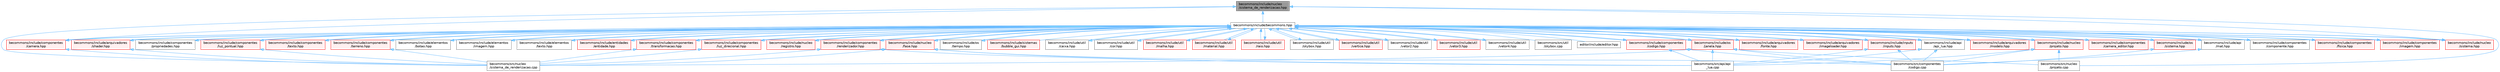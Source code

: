 digraph "becommons/include/nucleo/sistema_de_renderizacao.hpp"
{
 // LATEX_PDF_SIZE
  bgcolor="transparent";
  edge [fontname=Helvetica,fontsize=10,labelfontname=Helvetica,labelfontsize=10];
  node [fontname=Helvetica,fontsize=10,shape=box,height=0.2,width=0.4];
  Node1 [id="Node000001",label="becommons/include/nucleo\l/sistema_de_renderizacao.hpp",height=0.2,width=0.4,color="gray40", fillcolor="grey60", style="filled", fontcolor="black",tooltip="Gerencia a renderizacao."];
  Node1 -> Node2 [id="edge1_Node000001_Node000002",dir="back",color="steelblue1",style="solid",tooltip=" "];
  Node2 [id="Node000002",label="becommons/include/becommons.hpp",height=0.2,width=0.4,color="grey40", fillcolor="white", style="filled",URL="$becommons_8hpp.html",tooltip=" "];
  Node2 -> Node3 [id="edge2_Node000002_Node000003",dir="back",color="steelblue1",style="solid",tooltip=" "];
  Node3 [id="Node000003",label="becommons/include/api\l/api_lua.hpp",height=0.2,width=0.4,color="grey40", fillcolor="white", style="filled",URL="$api__lua_8hpp.html",tooltip="Gerencia a configuração do luabridge para api lua."];
  Node3 -> Node2 [id="edge3_Node000003_Node000002",dir="back",color="steelblue1",style="solid",tooltip=" "];
  Node3 -> Node4 [id="edge4_Node000003_Node000004",dir="back",color="steelblue1",style="solid",tooltip=" "];
  Node4 [id="Node000004",label="becommons/src/api/api\l_lua.cpp",height=0.2,width=0.4,color="grey40", fillcolor="white", style="filled",URL="$api__lua_8cpp.html",tooltip=" "];
  Node3 -> Node5 [id="edge5_Node000003_Node000005",dir="back",color="steelblue1",style="solid",tooltip=" "];
  Node5 [id="Node000005",label="becommons/src/componentes\l/codigo.cpp",height=0.2,width=0.4,color="grey40", fillcolor="white", style="filled",URL="$codigo_8cpp.html",tooltip=" "];
  Node2 -> Node6 [id="edge6_Node000002_Node000006",dir="back",color="steelblue1",style="solid",tooltip=" "];
  Node6 [id="Node000006",label="becommons/include/api\l/mat.hpp",height=0.2,width=0.4,color="grey40", fillcolor="white", style="filled",URL="$mat_8hpp.html",tooltip="Gerencia funçoes matemáticas."];
  Node6 -> Node2 [id="edge7_Node000006_Node000002",dir="back",color="steelblue1",style="solid",tooltip=" "];
  Node6 -> Node5 [id="edge8_Node000006_Node000005",dir="back",color="steelblue1",style="solid",tooltip=" "];
  Node2 -> Node7 [id="edge9_Node000002_Node000007",dir="back",color="steelblue1",style="solid",tooltip=" "];
  Node7 [id="Node000007",label="becommons/include/arquivadores\l/fonte.hpp",height=0.2,width=0.4,color="red", fillcolor="#FFF0F0", style="filled",URL="$fonte_8hpp.html",tooltip="Define estruturas básicas para renderização de textos."];
  Node7 -> Node2 [id="edge10_Node000007_Node000002",dir="back",color="steelblue1",style="solid",tooltip=" "];
  Node2 -> Node11 [id="edge11_Node000002_Node000011",dir="back",color="steelblue1",style="solid",tooltip=" "];
  Node11 [id="Node000011",label="becommons/include/arquivadores\l/imageloader.hpp",height=0.2,width=0.4,color="red", fillcolor="#FFF0F0", style="filled",URL="$imageloader_8hpp.html",tooltip="Gerencia as imagems/texturas carregadas na engine."];
  Node11 -> Node2 [id="edge12_Node000011_Node000002",dir="back",color="steelblue1",style="solid",tooltip=" "];
  Node2 -> Node16 [id="edge13_Node000002_Node000016",dir="back",color="steelblue1",style="solid",tooltip=" "];
  Node16 [id="Node000016",label="becommons/include/arquivadores\l/modelo.hpp",height=0.2,width=0.4,color="red", fillcolor="#FFF0F0", style="filled",URL="$modelo_8hpp.html",tooltip="Carrega um modelo usando a biblioteca assimp com base em um diretório."];
  Node16 -> Node2 [id="edge14_Node000016_Node000002",dir="back",color="steelblue1",style="solid",tooltip=" "];
  Node2 -> Node17 [id="edge15_Node000002_Node000017",dir="back",color="steelblue1",style="solid",tooltip=" "];
  Node17 [id="Node000017",label="becommons/include/arquivadores\l/shader.hpp",height=0.2,width=0.4,color="red", fillcolor="#FFF0F0", style="filled",URL="$shader_8hpp.html",tooltip="Gerencia os shaders GLSL."];
  Node17 -> Node2 [id="edge16_Node000017_Node000002",dir="back",color="steelblue1",style="solid",tooltip=" "];
  Node17 -> Node22 [id="edge17_Node000017_Node000022",dir="back",color="steelblue1",style="solid",tooltip=" "];
  Node22 [id="Node000022",label="becommons/src/nucleo\l/sistema_de_renderizacao.cpp",height=0.2,width=0.4,color="grey40", fillcolor="white", style="filled",URL="$sistema__de__renderizacao_8cpp.html",tooltip=" "];
  Node2 -> Node23 [id="edge18_Node000002_Node000023",dir="back",color="steelblue1",style="solid",tooltip=" "];
  Node23 [id="Node000023",label="becommons/include/componentes\l/camera.hpp",height=0.2,width=0.4,color="red", fillcolor="#FFF0F0", style="filled",URL="$camera_8hpp.html",tooltip="Estrutura básica de câmera."];
  Node23 -> Node2 [id="edge19_Node000023_Node000002",dir="back",color="steelblue1",style="solid",tooltip=" "];
  Node23 -> Node1 [id="edge20_Node000023_Node000001",dir="back",color="steelblue1",style="solid",tooltip=" "];
  Node23 -> Node22 [id="edge21_Node000023_Node000022",dir="back",color="steelblue1",style="solid",tooltip=" "];
  Node2 -> Node25 [id="edge22_Node000002_Node000025",dir="back",color="steelblue1",style="solid",tooltip=" "];
  Node25 [id="Node000025",label="becommons/include/componentes\l/camera_editor.hpp",height=0.2,width=0.4,color="red", fillcolor="#FFF0F0", style="filled",URL="$camera__editor_8hpp.html",tooltip=" "];
  Node25 -> Node2 [id="edge23_Node000025_Node000002",dir="back",color="steelblue1",style="solid",tooltip=" "];
  Node2 -> Node30 [id="edge24_Node000002_Node000030",dir="back",color="steelblue1",style="solid",tooltip=" "];
  Node30 [id="Node000030",label="becommons/include/componentes\l/codigo.hpp",height=0.2,width=0.4,color="red", fillcolor="#FFF0F0", style="filled",URL="$codigo_8hpp.html",tooltip="Componente de código para entidades ECS."];
  Node30 -> Node2 [id="edge25_Node000030_Node000002",dir="back",color="steelblue1",style="solid",tooltip=" "];
  Node30 -> Node4 [id="edge26_Node000030_Node000004",dir="back",color="steelblue1",style="solid",tooltip=" "];
  Node30 -> Node5 [id="edge27_Node000030_Node000005",dir="back",color="steelblue1",style="solid",tooltip=" "];
  Node2 -> Node32 [id="edge28_Node000002_Node000032",dir="back",color="steelblue1",style="solid",tooltip=" "];
  Node32 [id="Node000032",label="becommons/include/componentes\l/componente.hpp",height=0.2,width=0.4,color="grey40", fillcolor="white", style="filled",URL="$componente_8hpp.html",tooltip="Estrutura base para componetes."];
  Node32 -> Node2 [id="edge29_Node000032_Node000002",dir="back",color="steelblue1",style="solid",tooltip=" "];
  Node2 -> Node33 [id="edge30_Node000002_Node000033",dir="back",color="steelblue1",style="solid",tooltip=" "];
  Node33 [id="Node000033",label="becommons/include/componentes\l/fisica.hpp",height=0.2,width=0.4,color="red", fillcolor="#FFF0F0", style="filled",URL="$fisica_8hpp.html",tooltip="Componente de física para entidades ECS."];
  Node33 -> Node2 [id="edge31_Node000033_Node000002",dir="back",color="steelblue1",style="solid",tooltip=" "];
  Node2 -> Node36 [id="edge32_Node000002_Node000036",dir="back",color="steelblue1",style="solid",tooltip=" "];
  Node36 [id="Node000036",label="becommons/include/componentes\l/imagem.hpp",height=0.2,width=0.4,color="red", fillcolor="#FFF0F0", style="filled",URL="$componentes_2imagem_8hpp.html",tooltip=" "];
  Node36 -> Node2 [id="edge33_Node000036_Node000002",dir="back",color="steelblue1",style="solid",tooltip=" "];
  Node2 -> Node37 [id="edge34_Node000002_Node000037",dir="back",color="steelblue1",style="solid",tooltip=" "];
  Node37 [id="Node000037",label="becommons/include/componentes\l/luz_direcional.hpp",height=0.2,width=0.4,color="red", fillcolor="#FFF0F0", style="filled",URL="$luz__direcional_8hpp.html",tooltip=" "];
  Node37 -> Node2 [id="edge35_Node000037_Node000002",dir="back",color="steelblue1",style="solid",tooltip=" "];
  Node37 -> Node22 [id="edge36_Node000037_Node000022",dir="back",color="steelblue1",style="solid",tooltip=" "];
  Node2 -> Node38 [id="edge37_Node000002_Node000038",dir="back",color="steelblue1",style="solid",tooltip=" "];
  Node38 [id="Node000038",label="becommons/include/componentes\l/luz_pontual.hpp",height=0.2,width=0.4,color="red", fillcolor="#FFF0F0", style="filled",URL="$luz__pontual_8hpp.html",tooltip=" "];
  Node38 -> Node2 [id="edge38_Node000038_Node000002",dir="back",color="steelblue1",style="solid",tooltip=" "];
  Node38 -> Node22 [id="edge39_Node000038_Node000022",dir="back",color="steelblue1",style="solid",tooltip=" "];
  Node2 -> Node39 [id="edge40_Node000002_Node000039",dir="back",color="steelblue1",style="solid",tooltip=" "];
  Node39 [id="Node000039",label="becommons/include/componentes\l/propriedades.hpp",height=0.2,width=0.4,color="grey40", fillcolor="white", style="filled",URL="$propriedades_8hpp.html",tooltip=" "];
  Node39 -> Node2 [id="edge41_Node000039_Node000002",dir="back",color="steelblue1",style="solid",tooltip=" "];
  Node2 -> Node40 [id="edge42_Node000002_Node000040",dir="back",color="steelblue1",style="solid",tooltip=" "];
  Node40 [id="Node000040",label="becommons/include/componentes\l/renderizador.hpp",height=0.2,width=0.4,color="red", fillcolor="#FFF0F0", style="filled",URL="$renderizador_8hpp.html",tooltip=" "];
  Node40 -> Node2 [id="edge43_Node000040_Node000002",dir="back",color="steelblue1",style="solid",tooltip=" "];
  Node40 -> Node4 [id="edge44_Node000040_Node000004",dir="back",color="steelblue1",style="solid",tooltip=" "];
  Node40 -> Node22 [id="edge45_Node000040_Node000022",dir="back",color="steelblue1",style="solid",tooltip=" "];
  Node2 -> Node41 [id="edge46_Node000002_Node000041",dir="back",color="steelblue1",style="solid",tooltip=" "];
  Node41 [id="Node000041",label="becommons/include/componentes\l/terreno.hpp",height=0.2,width=0.4,color="red", fillcolor="#FFF0F0", style="filled",URL="$terreno_8hpp.html",tooltip=" "];
  Node41 -> Node2 [id="edge47_Node000041_Node000002",dir="back",color="steelblue1",style="solid",tooltip=" "];
  Node41 -> Node22 [id="edge48_Node000041_Node000022",dir="back",color="steelblue1",style="solid",tooltip=" "];
  Node2 -> Node42 [id="edge49_Node000002_Node000042",dir="back",color="steelblue1",style="solid",tooltip=" "];
  Node42 [id="Node000042",label="becommons/include/componentes\l/texto.hpp",height=0.2,width=0.4,color="red", fillcolor="#FFF0F0", style="filled",URL="$componentes_2texto_8hpp.html",tooltip=" "];
  Node42 -> Node2 [id="edge50_Node000042_Node000002",dir="back",color="steelblue1",style="solid",tooltip=" "];
  Node2 -> Node43 [id="edge51_Node000002_Node000043",dir="back",color="steelblue1",style="solid",tooltip=" "];
  Node43 [id="Node000043",label="becommons/include/componentes\l/transformacao.hpp",height=0.2,width=0.4,color="red", fillcolor="#FFF0F0", style="filled",URL="$transformacao_8hpp.html",tooltip="Calcula a mtriz de modelo para um objeto 3d qualquer."];
  Node43 -> Node2 [id="edge52_Node000043_Node000002",dir="back",color="steelblue1",style="solid",tooltip=" "];
  Node43 -> Node22 [id="edge53_Node000043_Node000022",dir="back",color="steelblue1",style="solid",tooltip=" "];
  Node2 -> Node45 [id="edge54_Node000002_Node000045",dir="back",color="steelblue1",style="solid",tooltip=" "];
  Node45 [id="Node000045",label="becommons/include/elementos\l/botao.hpp",height=0.2,width=0.4,color="grey40", fillcolor="white", style="filled",URL="$botao_8hpp.html",tooltip=" "];
  Node45 -> Node2 [id="edge55_Node000045_Node000002",dir="back",color="steelblue1",style="solid",tooltip=" "];
  Node2 -> Node46 [id="edge56_Node000002_Node000046",dir="back",color="steelblue1",style="solid",tooltip=" "];
  Node46 [id="Node000046",label="becommons/include/elementos\l/imagem.hpp",height=0.2,width=0.4,color="grey40", fillcolor="white", style="filled",URL="$elementos_2imagem_8hpp.html",tooltip="Gerencia a configuração do luabridge para api lua."];
  Node46 -> Node2 [id="edge57_Node000046_Node000002",dir="back",color="steelblue1",style="solid",tooltip=" "];
  Node2 -> Node47 [id="edge58_Node000002_Node000047",dir="back",color="steelblue1",style="solid",tooltip=" "];
  Node47 [id="Node000047",label="becommons/include/elementos\l/texto.hpp",height=0.2,width=0.4,color="grey40", fillcolor="white", style="filled",URL="$elementos_2texto_8hpp.html",tooltip=" "];
  Node47 -> Node2 [id="edge59_Node000047_Node000002",dir="back",color="steelblue1",style="solid",tooltip=" "];
  Node2 -> Node48 [id="edge60_Node000002_Node000048",dir="back",color="steelblue1",style="solid",tooltip=" "];
  Node48 [id="Node000048",label="becommons/include/entidades\l/entidade.hpp",height=0.2,width=0.4,color="red", fillcolor="#FFF0F0", style="filled",URL="$entidade_8hpp.html",tooltip="Inclusoes e defini��es relacionadas � entidade."];
  Node48 -> Node2 [id="edge61_Node000048_Node000002",dir="back",color="steelblue1",style="solid",tooltip=" "];
  Node2 -> Node49 [id="edge62_Node000002_Node000049",dir="back",color="steelblue1",style="solid",tooltip=" "];
  Node49 [id="Node000049",label="becommons/include/inputs\l/inputs.hpp",height=0.2,width=0.4,color="red", fillcolor="#FFF0F0", style="filled",URL="$inputs_8hpp.html",tooltip=" "];
  Node49 -> Node2 [id="edge63_Node000049_Node000002",dir="back",color="steelblue1",style="solid",tooltip=" "];
  Node49 -> Node4 [id="edge64_Node000049_Node000004",dir="back",color="steelblue1",style="solid",tooltip=" "];
  Node49 -> Node5 [id="edge65_Node000049_Node000005",dir="back",color="steelblue1",style="solid",tooltip=" "];
  Node2 -> Node51 [id="edge66_Node000002_Node000051",dir="back",color="steelblue1",style="solid",tooltip=" "];
  Node51 [id="Node000051",label="becommons/include/nucleo\l/fase.hpp",height=0.2,width=0.4,color="red", fillcolor="#FFF0F0", style="filled",URL="$fase_8hpp.html",tooltip="Gerencia sistemas numa fase."];
  Node51 -> Node2 [id="edge67_Node000051_Node000002",dir="back",color="steelblue1",style="solid",tooltip=" "];
  Node51 -> Node4 [id="edge68_Node000051_Node000004",dir="back",color="steelblue1",style="solid",tooltip=" "];
  Node51 -> Node5 [id="edge69_Node000051_Node000005",dir="back",color="steelblue1",style="solid",tooltip=" "];
  Node51 -> Node22 [id="edge70_Node000051_Node000022",dir="back",color="steelblue1",style="solid",tooltip=" "];
  Node2 -> Node53 [id="edge71_Node000002_Node000053",dir="back",color="steelblue1",style="solid",tooltip=" "];
  Node53 [id="Node000053",label="becommons/include/nucleo\l/projeto.hpp",height=0.2,width=0.4,color="red", fillcolor="#FFF0F0", style="filled",URL="$projeto_8hpp.html",tooltip="Gerencia configurações do projeto."];
  Node53 -> Node2 [id="edge72_Node000053_Node000002",dir="back",color="steelblue1",style="solid",tooltip=" "];
  Node53 -> Node4 [id="edge73_Node000053_Node000004",dir="back",color="steelblue1",style="solid",tooltip=" "];
  Node53 -> Node5 [id="edge74_Node000053_Node000005",dir="back",color="steelblue1",style="solid",tooltip=" "];
  Node53 -> Node19 [id="edge75_Node000053_Node000019",dir="back",color="steelblue1",style="solid",tooltip=" "];
  Node19 [id="Node000019",label="becommons/src/nucleo\l/projeto.cpp",height=0.2,width=0.4,color="grey40", fillcolor="white", style="filled",URL="$projeto_8cpp.html",tooltip=" "];
  Node2 -> Node55 [id="edge76_Node000002_Node000055",dir="back",color="steelblue1",style="solid",tooltip=" "];
  Node55 [id="Node000055",label="becommons/include/nucleo\l/registro.hpp",height=0.2,width=0.4,color="red", fillcolor="#FFF0F0", style="filled",URL="$registro_8hpp.html",tooltip="Inclusoes e definições relacionadas à registro."];
  Node55 -> Node2 [id="edge77_Node000055_Node000002",dir="back",color="steelblue1",style="solid",tooltip=" "];
  Node2 -> Node56 [id="edge78_Node000002_Node000056",dir="back",color="steelblue1",style="solid",tooltip=" "];
  Node56 [id="Node000056",label="becommons/include/nucleo\l/sistema.hpp",height=0.2,width=0.4,color="red", fillcolor="#FFF0F0", style="filled",URL="$nucleo_2sistema_8hpp.html",tooltip=" "];
  Node56 -> Node2 [id="edge79_Node000056_Node000002",dir="back",color="steelblue1",style="solid",tooltip=" "];
  Node56 -> Node1 [id="edge80_Node000056_Node000001",dir="back",color="steelblue1",style="solid",tooltip=" "];
  Node2 -> Node59 [id="edge81_Node000002_Node000059",dir="back",color="steelblue1",style="solid",tooltip=" "];
  Node59 [id="Node000059",label="becommons/include/os\l/janela.hpp",height=0.2,width=0.4,color="red", fillcolor="#FFF0F0", style="filled",URL="$janela_8hpp.html",tooltip="Inicia e gerencia janela glfw."];
  Node59 -> Node2 [id="edge82_Node000059_Node000002",dir="back",color="steelblue1",style="solid",tooltip=" "];
  Node59 -> Node4 [id="edge83_Node000059_Node000004",dir="back",color="steelblue1",style="solid",tooltip=" "];
  Node59 -> Node5 [id="edge84_Node000059_Node000005",dir="back",color="steelblue1",style="solid",tooltip=" "];
  Node59 -> Node19 [id="edge85_Node000059_Node000019",dir="back",color="steelblue1",style="solid",tooltip=" "];
  Node59 -> Node22 [id="edge86_Node000059_Node000022",dir="back",color="steelblue1",style="solid",tooltip=" "];
  Node2 -> Node61 [id="edge87_Node000002_Node000061",dir="back",color="steelblue1",style="solid",tooltip=" "];
  Node61 [id="Node000061",label="becommons/include/os\l/sistema.hpp",height=0.2,width=0.4,color="red", fillcolor="#FFF0F0", style="filled",URL="$os_2sistema_8hpp.html",tooltip="funçoes do sistema"];
  Node61 -> Node2 [id="edge88_Node000061_Node000002",dir="back",color="steelblue1",style="solid",tooltip=" "];
  Node61 -> Node5 [id="edge89_Node000061_Node000005",dir="back",color="steelblue1",style="solid",tooltip=" "];
  Node2 -> Node62 [id="edge90_Node000002_Node000062",dir="back",color="steelblue1",style="solid",tooltip=" "];
  Node62 [id="Node000062",label="becommons/include/os\l/tempo.hpp",height=0.2,width=0.4,color="grey40", fillcolor="white", style="filled",URL="$tempo_8hpp.html",tooltip="Inicia e gerencia o tempo."];
  Node62 -> Node2 [id="edge91_Node000062_Node000002",dir="back",color="steelblue1",style="solid",tooltip=" "];
  Node2 -> Node63 [id="edge92_Node000002_Node000063",dir="back",color="steelblue1",style="solid",tooltip=" "];
  Node63 [id="Node000063",label="becommons/include/sistemas\l/bubble_gui.hpp",height=0.2,width=0.4,color="red", fillcolor="#FFF0F0", style="filled",URL="$bubble__gui_8hpp.html",tooltip=" "];
  Node2 -> Node64 [id="edge93_Node000002_Node000064",dir="back",color="steelblue1",style="solid",tooltip=" "];
  Node64 [id="Node000064",label="becommons/include/util\l/caixa.hpp",height=0.2,width=0.4,color="grey40", fillcolor="white", style="filled",URL="$caixa_8hpp.html",tooltip=" "];
  Node64 -> Node2 [id="edge94_Node000064_Node000002",dir="back",color="steelblue1",style="solid",tooltip=" "];
  Node2 -> Node65 [id="edge95_Node000002_Node000065",dir="back",color="steelblue1",style="solid",tooltip=" "];
  Node65 [id="Node000065",label="becommons/include/util\l/cor.hpp",height=0.2,width=0.4,color="grey40", fillcolor="white", style="filled",URL="$cor_8hpp.html",tooltip=" "];
  Node65 -> Node2 [id="edge96_Node000065_Node000002",dir="back",color="steelblue1",style="solid",tooltip=" "];
  Node2 -> Node66 [id="edge97_Node000002_Node000066",dir="back",color="steelblue1",style="solid",tooltip=" "];
  Node66 [id="Node000066",label="becommons/include/util\l/malha.hpp",height=0.2,width=0.4,color="red", fillcolor="#FFF0F0", style="filled",URL="$malha_8hpp.html",tooltip=" "];
  Node66 -> Node2 [id="edge98_Node000066_Node000002",dir="back",color="steelblue1",style="solid",tooltip=" "];
  Node2 -> Node68 [id="edge99_Node000002_Node000068",dir="back",color="steelblue1",style="solid",tooltip=" "];
  Node68 [id="Node000068",label="becommons/include/util\l/material.hpp",height=0.2,width=0.4,color="red", fillcolor="#FFF0F0", style="filled",URL="$material_8hpp.html",tooltip=" "];
  Node68 -> Node2 [id="edge100_Node000068_Node000002",dir="back",color="steelblue1",style="solid",tooltip=" "];
  Node2 -> Node69 [id="edge101_Node000002_Node000069",dir="back",color="steelblue1",style="solid",tooltip=" "];
  Node69 [id="Node000069",label="becommons/include/util\l/raio.hpp",height=0.2,width=0.4,color="red", fillcolor="#FFF0F0", style="filled",URL="$raio_8hpp.html",tooltip=" "];
  Node69 -> Node2 [id="edge102_Node000069_Node000002",dir="back",color="steelblue1",style="solid",tooltip=" "];
  Node2 -> Node70 [id="edge103_Node000002_Node000070",dir="back",color="steelblue1",style="solid",tooltip=" "];
  Node70 [id="Node000070",label="becommons/include/util\l/skybox.hpp",height=0.2,width=0.4,color="grey40", fillcolor="white", style="filled",URL="$skybox_8hpp.html",tooltip=" "];
  Node70 -> Node2 [id="edge104_Node000070_Node000002",dir="back",color="steelblue1",style="solid",tooltip=" "];
  Node2 -> Node71 [id="edge105_Node000002_Node000071",dir="back",color="steelblue1",style="solid",tooltip=" "];
  Node71 [id="Node000071",label="becommons/include/util\l/vertice.hpp",height=0.2,width=0.4,color="red", fillcolor="#FFF0F0", style="filled",URL="$vertice_8hpp.html",tooltip=" "];
  Node71 -> Node2 [id="edge106_Node000071_Node000002",dir="back",color="steelblue1",style="solid",tooltip=" "];
  Node2 -> Node72 [id="edge107_Node000002_Node000072",dir="back",color="steelblue1",style="solid",tooltip=" "];
  Node72 [id="Node000072",label="becommons/include/util\l/vetor2.hpp",height=0.2,width=0.4,color="grey40", fillcolor="white", style="filled",URL="$vetor2_8hpp.html",tooltip=" "];
  Node72 -> Node2 [id="edge108_Node000072_Node000002",dir="back",color="steelblue1",style="solid",tooltip=" "];
  Node2 -> Node73 [id="edge109_Node000002_Node000073",dir="back",color="steelblue1",style="solid",tooltip=" "];
  Node73 [id="Node000073",label="becommons/include/util\l/vetor3.hpp",height=0.2,width=0.4,color="red", fillcolor="#FFF0F0", style="filled",URL="$vetor3_8hpp.html",tooltip=" "];
  Node73 -> Node2 [id="edge110_Node000073_Node000002",dir="back",color="steelblue1",style="solid",tooltip=" "];
  Node2 -> Node74 [id="edge111_Node000002_Node000074",dir="back",color="steelblue1",style="solid",tooltip=" "];
  Node74 [id="Node000074",label="becommons/include/util\l/vetor4.hpp",height=0.2,width=0.4,color="grey40", fillcolor="white", style="filled",URL="$vetor4_8hpp.html",tooltip=" "];
  Node74 -> Node2 [id="edge112_Node000074_Node000002",dir="back",color="steelblue1",style="solid",tooltip=" "];
  Node2 -> Node75 [id="edge113_Node000002_Node000075",dir="back",color="steelblue1",style="solid",tooltip=" "];
  Node75 [id="Node000075",label="becommons/src/util\l/skybox.cpp",height=0.2,width=0.4,color="grey40", fillcolor="white", style="filled",URL="$skybox_8cpp.html",tooltip=" "];
  Node2 -> Node28 [id="edge114_Node000002_Node000028",dir="back",color="steelblue1",style="solid",tooltip=" "];
  Node28 [id="Node000028",label="editor/include/editor.hpp",height=0.2,width=0.4,color="grey40", fillcolor="white", style="filled",URL="$editor_8hpp.html",tooltip=" "];
  Node1 -> Node19 [id="edge115_Node000001_Node000019",dir="back",color="steelblue1",style="solid",tooltip=" "];
  Node1 -> Node22 [id="edge116_Node000001_Node000022",dir="back",color="steelblue1",style="solid",tooltip=" "];
}
